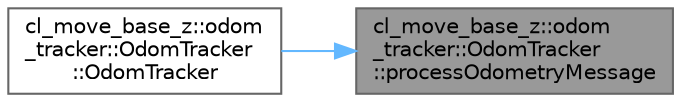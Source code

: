 digraph "cl_move_base_z::odom_tracker::OdomTracker::processOdometryMessage"
{
 // LATEX_PDF_SIZE
  bgcolor="transparent";
  edge [fontname=Helvetica,fontsize=10,labelfontname=Helvetica,labelfontsize=10];
  node [fontname=Helvetica,fontsize=10,shape=box,height=0.2,width=0.4];
  rankdir="RL";
  Node1 [label="cl_move_base_z::odom\l_tracker::OdomTracker\l::processOdometryMessage",height=0.2,width=0.4,color="gray40", fillcolor="grey60", style="filled", fontcolor="black",tooltip="odom callback: Updates the path - this must be called periodically for each odometry message."];
  Node1 -> Node2 [dir="back",color="steelblue1",style="solid"];
  Node2 [label="cl_move_base_z::odom\l_tracker::OdomTracker\l::OdomTracker",height=0.2,width=0.4,color="grey40", fillcolor="white", style="filled",URL="$classcl__move__base__z_1_1odom__tracker_1_1OdomTracker.html#a99e1f405d0b3ec3e9fc73e666793c409",tooltip=" "];
}
